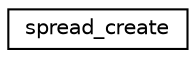 digraph "Graphical Class Hierarchy"
{
  edge [fontname="Helvetica",fontsize="10",labelfontname="Helvetica",labelfontsize="10"];
  node [fontname="Helvetica",fontsize="10",shape=record];
  rankdir="LR";
  Node0 [label="spread_create",height=0.2,width=0.4,color="black", fillcolor="white", style="filled",URL="$de/d97/classspread__create.html"];
}
